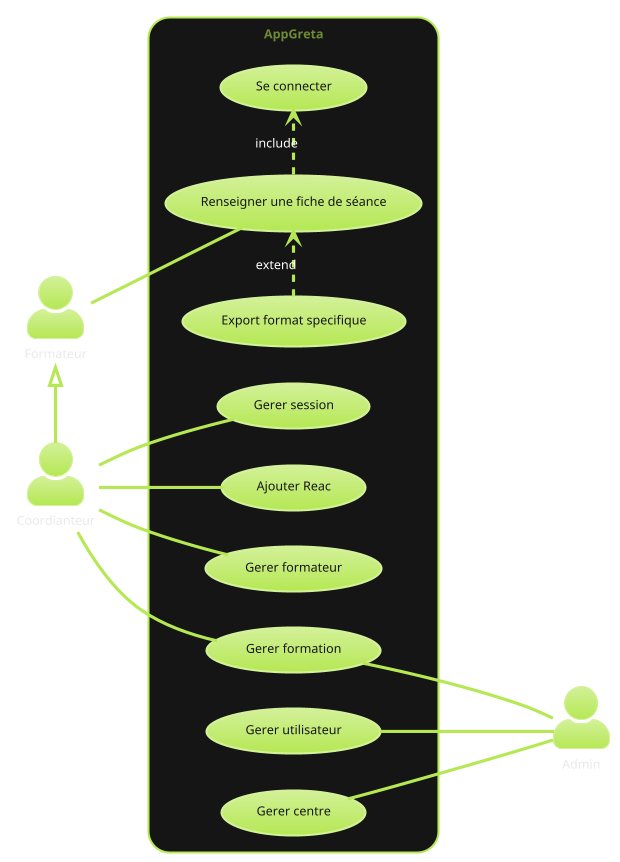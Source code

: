 @startuml
!theme hacker

left to right direction
skinparam actorStyle awesome
actor "Formateur" as forma
actor "Coordianteur" as coor
actor "Admin" as admin
rectangle AppGreta {
  usecase "Renseigner une fiche de séance" as UC1
  usecase "Se connecter" as UC2
  usecase "Export format specifique" as UC3
  usecase "Gerer session" as UC4
  usecase "Ajouter Reac" as UC5
  usecase "Gerer formateur" as UC6
  usecase "Gerer formation" as UC10
  usecase "Gerer utilisateur" as UC11
  usecase "Gerer centre" as UC12
}
forma <|- coor
forma -- UC1
UC1 .> UC2 :include
UC3 .> UC1 :extend
coor -- UC4
coor -- UC5
coor -- UC6
coor -- UC10
UC10 --- admin
UC11 -- admin
UC12 -- admin

@enduml
